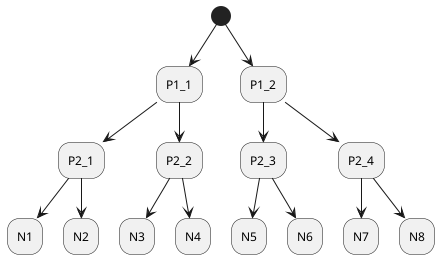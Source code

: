 @startuml

skinparam backgroundColor transparent

(*) --> P1_1
(*) --> P1_2

P1_1 --> P2_1
P1_1 --> P2_2
P1_2 --> P2_3
P1_2 --> P2_4

P2_1 --> N1
P2_1 --> N2
P2_2 --> N3
P2_2 --> N4
P2_3 --> N5
P2_3 --> N6
P2_4 --> N7
P2_4 --> N8


@enduml
